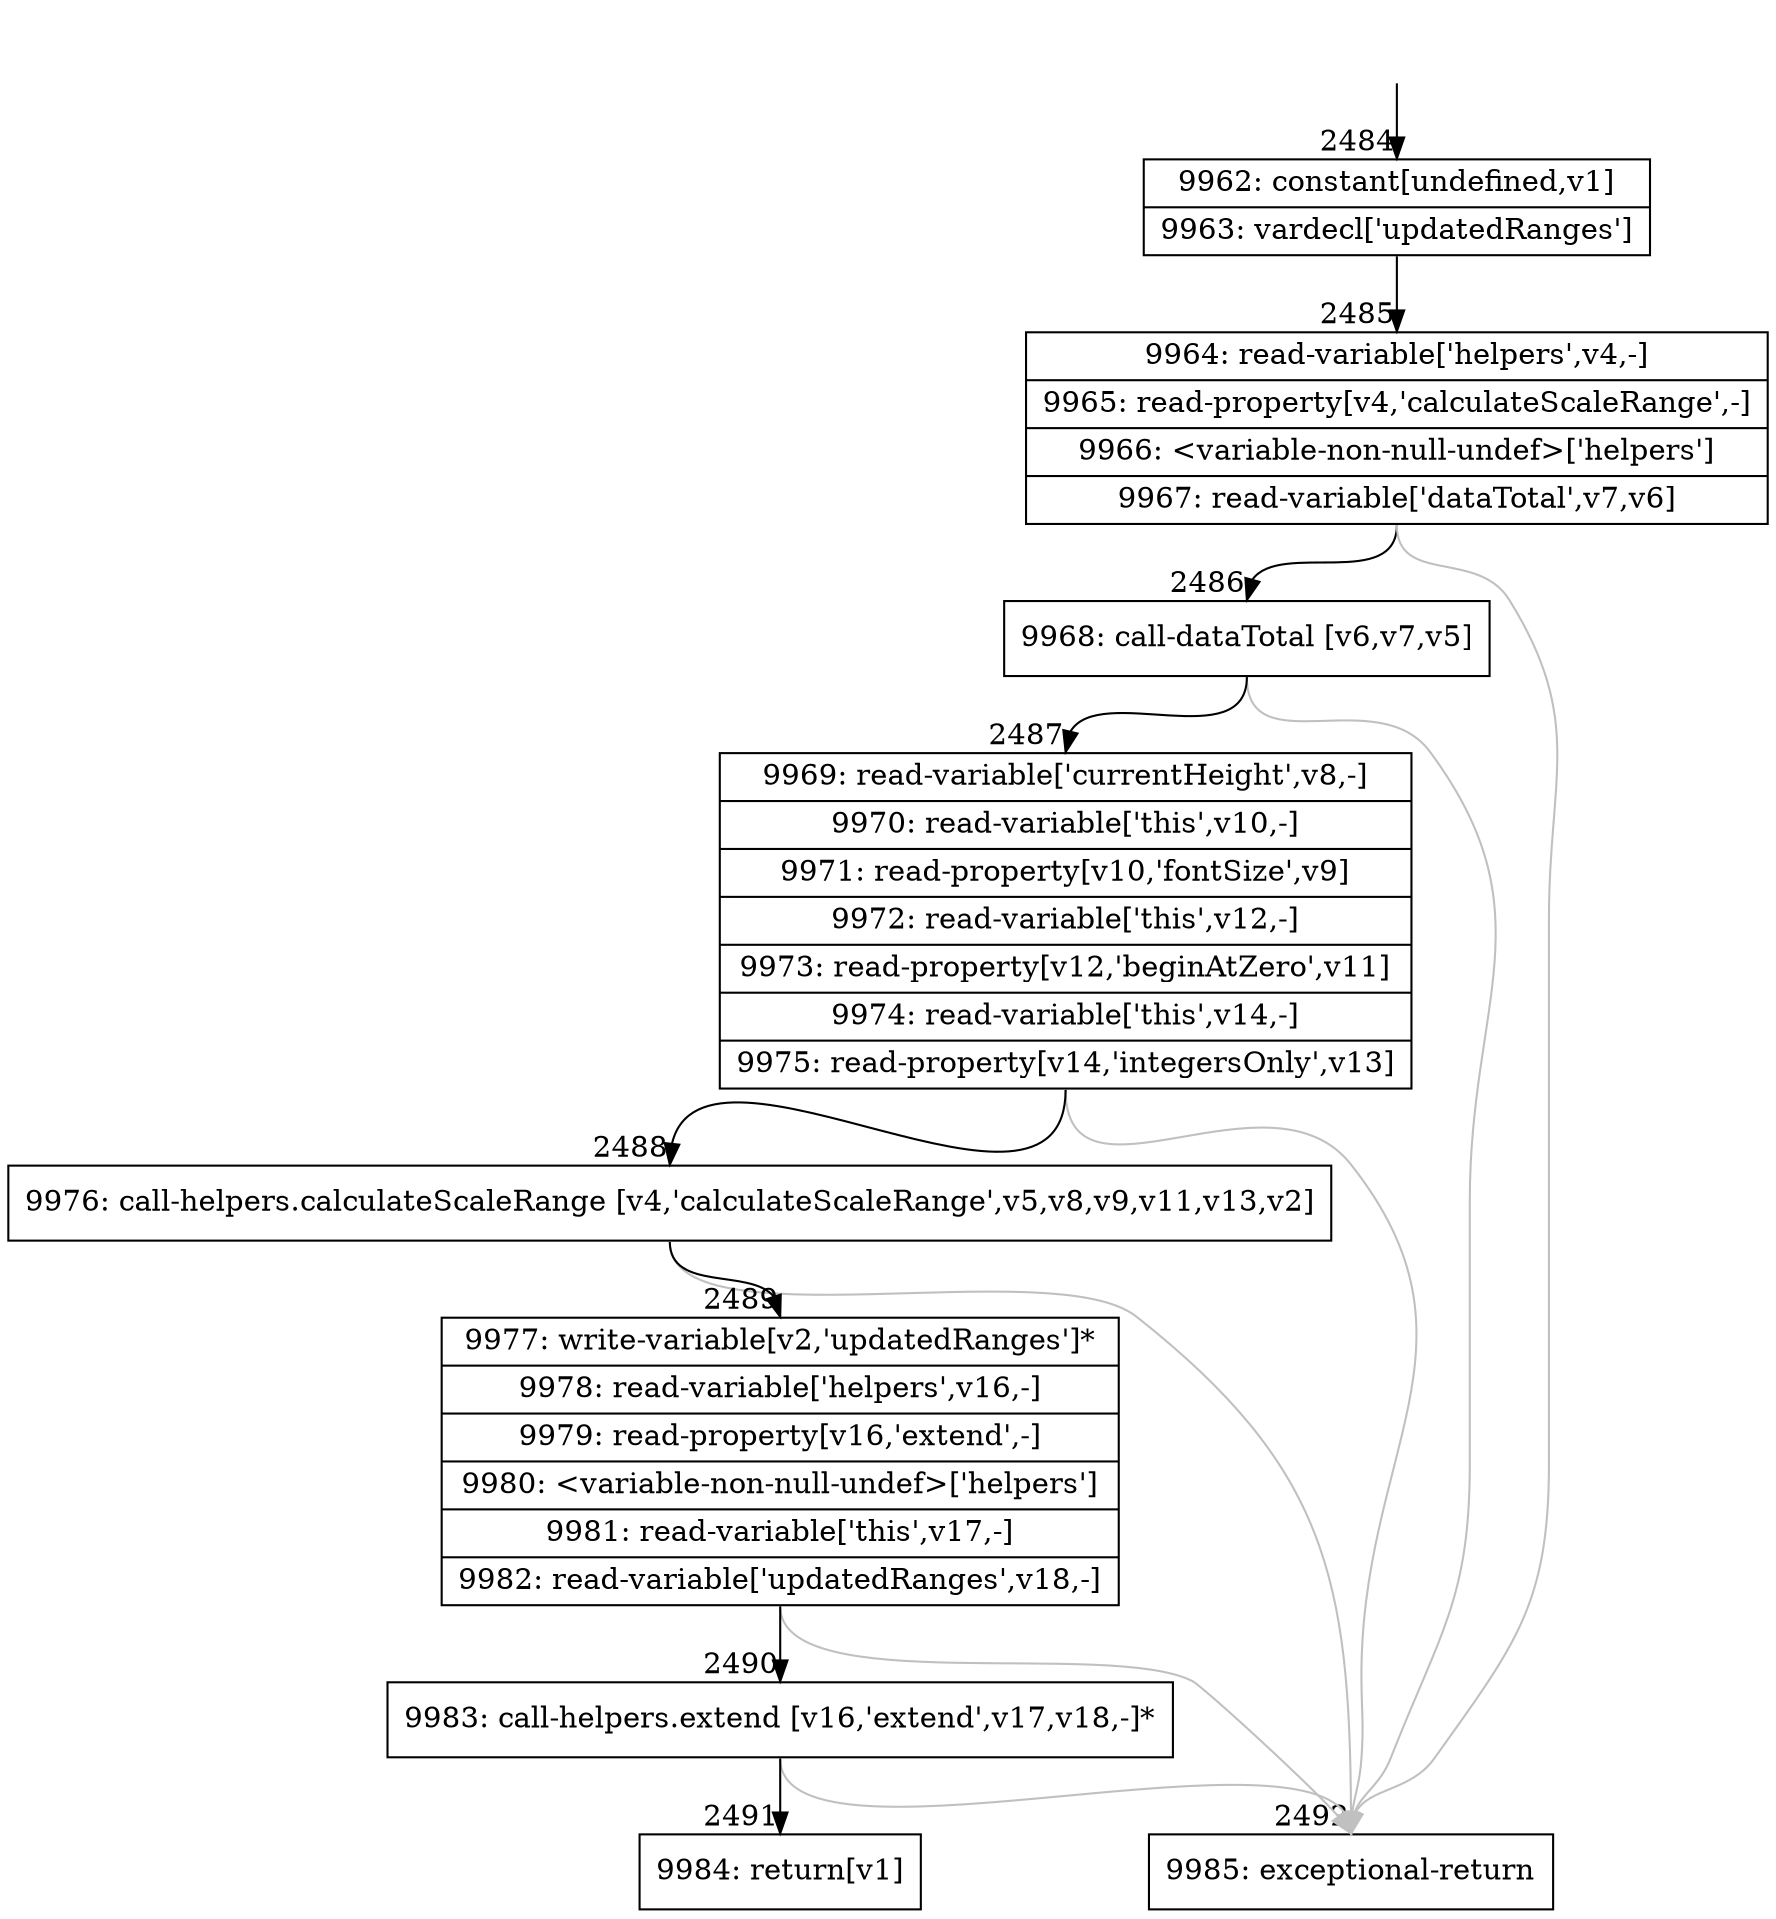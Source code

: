 digraph {
rankdir="TD"
BB_entry236[shape=none,label=""];
BB_entry236 -> BB2484 [tailport=s, headport=n, headlabel="    2484"]
BB2484 [shape=record label="{9962: constant[undefined,v1]|9963: vardecl['updatedRanges']}" ] 
BB2484 -> BB2485 [tailport=s, headport=n, headlabel="      2485"]
BB2485 [shape=record label="{9964: read-variable['helpers',v4,-]|9965: read-property[v4,'calculateScaleRange',-]|9966: \<variable-non-null-undef\>['helpers']|9967: read-variable['dataTotal',v7,v6]}" ] 
BB2485 -> BB2486 [tailport=s, headport=n, headlabel="      2486"]
BB2485 -> BB2492 [tailport=s, headport=n, color=gray, headlabel="      2492"]
BB2486 [shape=record label="{9968: call-dataTotal [v6,v7,v5]}" ] 
BB2486 -> BB2487 [tailport=s, headport=n, headlabel="      2487"]
BB2486 -> BB2492 [tailport=s, headport=n, color=gray]
BB2487 [shape=record label="{9969: read-variable['currentHeight',v8,-]|9970: read-variable['this',v10,-]|9971: read-property[v10,'fontSize',v9]|9972: read-variable['this',v12,-]|9973: read-property[v12,'beginAtZero',v11]|9974: read-variable['this',v14,-]|9975: read-property[v14,'integersOnly',v13]}" ] 
BB2487 -> BB2488 [tailport=s, headport=n, headlabel="      2488"]
BB2487 -> BB2492 [tailport=s, headport=n, color=gray]
BB2488 [shape=record label="{9976: call-helpers.calculateScaleRange [v4,'calculateScaleRange',v5,v8,v9,v11,v13,v2]}" ] 
BB2488 -> BB2489 [tailport=s, headport=n, headlabel="      2489"]
BB2488 -> BB2492 [tailport=s, headport=n, color=gray]
BB2489 [shape=record label="{9977: write-variable[v2,'updatedRanges']*|9978: read-variable['helpers',v16,-]|9979: read-property[v16,'extend',-]|9980: \<variable-non-null-undef\>['helpers']|9981: read-variable['this',v17,-]|9982: read-variable['updatedRanges',v18,-]}" ] 
BB2489 -> BB2490 [tailport=s, headport=n, headlabel="      2490"]
BB2489 -> BB2492 [tailport=s, headport=n, color=gray]
BB2490 [shape=record label="{9983: call-helpers.extend [v16,'extend',v17,v18,-]*}" ] 
BB2490 -> BB2491 [tailport=s, headport=n, headlabel="      2491"]
BB2490 -> BB2492 [tailport=s, headport=n, color=gray]
BB2491 [shape=record label="{9984: return[v1]}" ] 
BB2492 [shape=record label="{9985: exceptional-return}" ] 
//#$~ 2702
}
